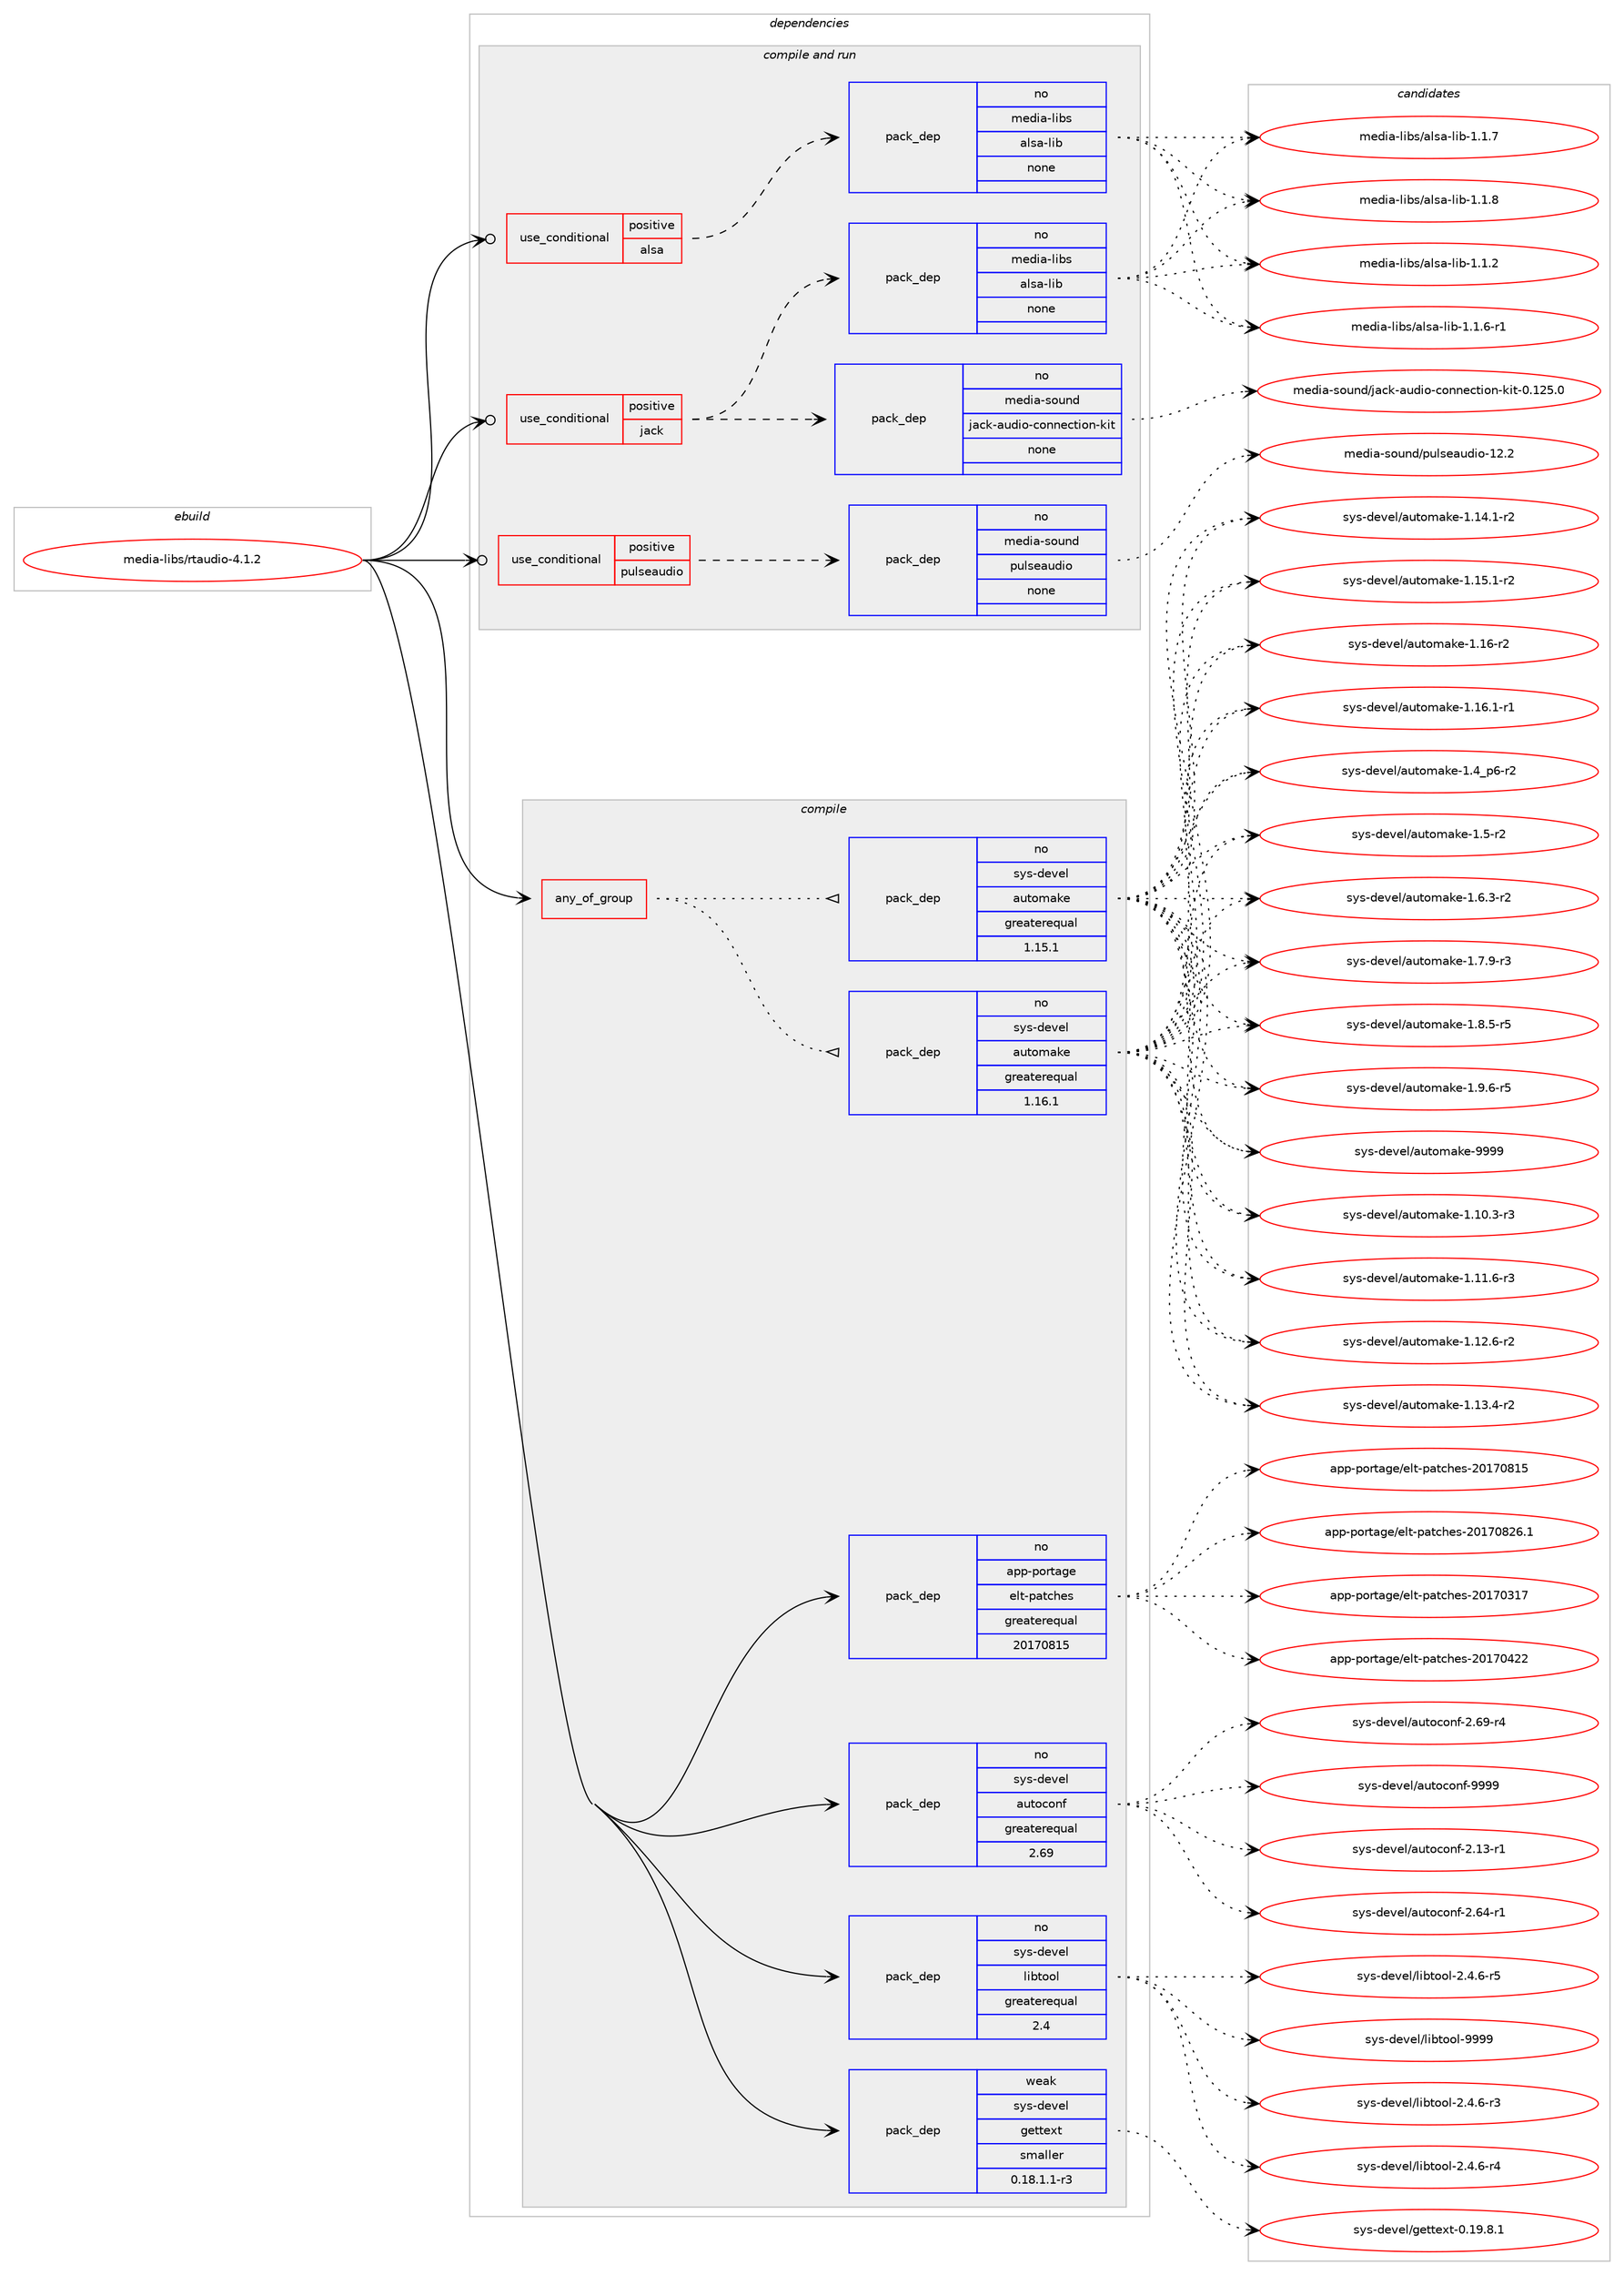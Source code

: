 digraph prolog {

# *************
# Graph options
# *************

newrank=true;
concentrate=true;
compound=true;
graph [rankdir=LR,fontname=Helvetica,fontsize=10,ranksep=1.5];#, ranksep=2.5, nodesep=0.2];
edge  [arrowhead=vee];
node  [fontname=Helvetica,fontsize=10];

# **********
# The ebuild
# **********

subgraph cluster_leftcol {
color=gray;
rank=same;
label=<<i>ebuild</i>>;
id [label="media-libs/rtaudio-4.1.2", color=red, width=4, href="../media-libs/rtaudio-4.1.2.svg"];
}

# ****************
# The dependencies
# ****************

subgraph cluster_midcol {
color=gray;
label=<<i>dependencies</i>>;
subgraph cluster_compile {
fillcolor="#eeeeee";
style=filled;
label=<<i>compile</i>>;
subgraph any25306 {
dependency1617955 [label=<<TABLE BORDER="0" CELLBORDER="1" CELLSPACING="0" CELLPADDING="4"><TR><TD CELLPADDING="10">any_of_group</TD></TR></TABLE>>, shape=none, color=red];subgraph pack1156066 {
dependency1617956 [label=<<TABLE BORDER="0" CELLBORDER="1" CELLSPACING="0" CELLPADDING="4" WIDTH="220"><TR><TD ROWSPAN="6" CELLPADDING="30">pack_dep</TD></TR><TR><TD WIDTH="110">no</TD></TR><TR><TD>sys-devel</TD></TR><TR><TD>automake</TD></TR><TR><TD>greaterequal</TD></TR><TR><TD>1.16.1</TD></TR></TABLE>>, shape=none, color=blue];
}
dependency1617955:e -> dependency1617956:w [weight=20,style="dotted",arrowhead="oinv"];
subgraph pack1156067 {
dependency1617957 [label=<<TABLE BORDER="0" CELLBORDER="1" CELLSPACING="0" CELLPADDING="4" WIDTH="220"><TR><TD ROWSPAN="6" CELLPADDING="30">pack_dep</TD></TR><TR><TD WIDTH="110">no</TD></TR><TR><TD>sys-devel</TD></TR><TR><TD>automake</TD></TR><TR><TD>greaterequal</TD></TR><TR><TD>1.15.1</TD></TR></TABLE>>, shape=none, color=blue];
}
dependency1617955:e -> dependency1617957:w [weight=20,style="dotted",arrowhead="oinv"];
}
id:e -> dependency1617955:w [weight=20,style="solid",arrowhead="vee"];
subgraph pack1156068 {
dependency1617958 [label=<<TABLE BORDER="0" CELLBORDER="1" CELLSPACING="0" CELLPADDING="4" WIDTH="220"><TR><TD ROWSPAN="6" CELLPADDING="30">pack_dep</TD></TR><TR><TD WIDTH="110">no</TD></TR><TR><TD>app-portage</TD></TR><TR><TD>elt-patches</TD></TR><TR><TD>greaterequal</TD></TR><TR><TD>20170815</TD></TR></TABLE>>, shape=none, color=blue];
}
id:e -> dependency1617958:w [weight=20,style="solid",arrowhead="vee"];
subgraph pack1156069 {
dependency1617959 [label=<<TABLE BORDER="0" CELLBORDER="1" CELLSPACING="0" CELLPADDING="4" WIDTH="220"><TR><TD ROWSPAN="6" CELLPADDING="30">pack_dep</TD></TR><TR><TD WIDTH="110">no</TD></TR><TR><TD>sys-devel</TD></TR><TR><TD>autoconf</TD></TR><TR><TD>greaterequal</TD></TR><TR><TD>2.69</TD></TR></TABLE>>, shape=none, color=blue];
}
id:e -> dependency1617959:w [weight=20,style="solid",arrowhead="vee"];
subgraph pack1156070 {
dependency1617960 [label=<<TABLE BORDER="0" CELLBORDER="1" CELLSPACING="0" CELLPADDING="4" WIDTH="220"><TR><TD ROWSPAN="6" CELLPADDING="30">pack_dep</TD></TR><TR><TD WIDTH="110">no</TD></TR><TR><TD>sys-devel</TD></TR><TR><TD>libtool</TD></TR><TR><TD>greaterequal</TD></TR><TR><TD>2.4</TD></TR></TABLE>>, shape=none, color=blue];
}
id:e -> dependency1617960:w [weight=20,style="solid",arrowhead="vee"];
subgraph pack1156071 {
dependency1617961 [label=<<TABLE BORDER="0" CELLBORDER="1" CELLSPACING="0" CELLPADDING="4" WIDTH="220"><TR><TD ROWSPAN="6" CELLPADDING="30">pack_dep</TD></TR><TR><TD WIDTH="110">weak</TD></TR><TR><TD>sys-devel</TD></TR><TR><TD>gettext</TD></TR><TR><TD>smaller</TD></TR><TR><TD>0.18.1.1-r3</TD></TR></TABLE>>, shape=none, color=blue];
}
id:e -> dependency1617961:w [weight=20,style="solid",arrowhead="vee"];
}
subgraph cluster_compileandrun {
fillcolor="#eeeeee";
style=filled;
label=<<i>compile and run</i>>;
subgraph cond435835 {
dependency1617962 [label=<<TABLE BORDER="0" CELLBORDER="1" CELLSPACING="0" CELLPADDING="4"><TR><TD ROWSPAN="3" CELLPADDING="10">use_conditional</TD></TR><TR><TD>positive</TD></TR><TR><TD>alsa</TD></TR></TABLE>>, shape=none, color=red];
subgraph pack1156072 {
dependency1617963 [label=<<TABLE BORDER="0" CELLBORDER="1" CELLSPACING="0" CELLPADDING="4" WIDTH="220"><TR><TD ROWSPAN="6" CELLPADDING="30">pack_dep</TD></TR><TR><TD WIDTH="110">no</TD></TR><TR><TD>media-libs</TD></TR><TR><TD>alsa-lib</TD></TR><TR><TD>none</TD></TR><TR><TD></TD></TR></TABLE>>, shape=none, color=blue];
}
dependency1617962:e -> dependency1617963:w [weight=20,style="dashed",arrowhead="vee"];
}
id:e -> dependency1617962:w [weight=20,style="solid",arrowhead="odotvee"];
subgraph cond435836 {
dependency1617964 [label=<<TABLE BORDER="0" CELLBORDER="1" CELLSPACING="0" CELLPADDING="4"><TR><TD ROWSPAN="3" CELLPADDING="10">use_conditional</TD></TR><TR><TD>positive</TD></TR><TR><TD>jack</TD></TR></TABLE>>, shape=none, color=red];
subgraph pack1156073 {
dependency1617965 [label=<<TABLE BORDER="0" CELLBORDER="1" CELLSPACING="0" CELLPADDING="4" WIDTH="220"><TR><TD ROWSPAN="6" CELLPADDING="30">pack_dep</TD></TR><TR><TD WIDTH="110">no</TD></TR><TR><TD>media-libs</TD></TR><TR><TD>alsa-lib</TD></TR><TR><TD>none</TD></TR><TR><TD></TD></TR></TABLE>>, shape=none, color=blue];
}
dependency1617964:e -> dependency1617965:w [weight=20,style="dashed",arrowhead="vee"];
subgraph pack1156074 {
dependency1617966 [label=<<TABLE BORDER="0" CELLBORDER="1" CELLSPACING="0" CELLPADDING="4" WIDTH="220"><TR><TD ROWSPAN="6" CELLPADDING="30">pack_dep</TD></TR><TR><TD WIDTH="110">no</TD></TR><TR><TD>media-sound</TD></TR><TR><TD>jack-audio-connection-kit</TD></TR><TR><TD>none</TD></TR><TR><TD></TD></TR></TABLE>>, shape=none, color=blue];
}
dependency1617964:e -> dependency1617966:w [weight=20,style="dashed",arrowhead="vee"];
}
id:e -> dependency1617964:w [weight=20,style="solid",arrowhead="odotvee"];
subgraph cond435837 {
dependency1617967 [label=<<TABLE BORDER="0" CELLBORDER="1" CELLSPACING="0" CELLPADDING="4"><TR><TD ROWSPAN="3" CELLPADDING="10">use_conditional</TD></TR><TR><TD>positive</TD></TR><TR><TD>pulseaudio</TD></TR></TABLE>>, shape=none, color=red];
subgraph pack1156075 {
dependency1617968 [label=<<TABLE BORDER="0" CELLBORDER="1" CELLSPACING="0" CELLPADDING="4" WIDTH="220"><TR><TD ROWSPAN="6" CELLPADDING="30">pack_dep</TD></TR><TR><TD WIDTH="110">no</TD></TR><TR><TD>media-sound</TD></TR><TR><TD>pulseaudio</TD></TR><TR><TD>none</TD></TR><TR><TD></TD></TR></TABLE>>, shape=none, color=blue];
}
dependency1617967:e -> dependency1617968:w [weight=20,style="dashed",arrowhead="vee"];
}
id:e -> dependency1617967:w [weight=20,style="solid",arrowhead="odotvee"];
}
subgraph cluster_run {
fillcolor="#eeeeee";
style=filled;
label=<<i>run</i>>;
}
}

# **************
# The candidates
# **************

subgraph cluster_choices {
rank=same;
color=gray;
label=<<i>candidates</i>>;

subgraph choice1156066 {
color=black;
nodesep=1;
choice11512111545100101118101108479711711611110997107101454946494846514511451 [label="sys-devel/automake-1.10.3-r3", color=red, width=4,href="../sys-devel/automake-1.10.3-r3.svg"];
choice11512111545100101118101108479711711611110997107101454946494946544511451 [label="sys-devel/automake-1.11.6-r3", color=red, width=4,href="../sys-devel/automake-1.11.6-r3.svg"];
choice11512111545100101118101108479711711611110997107101454946495046544511450 [label="sys-devel/automake-1.12.6-r2", color=red, width=4,href="../sys-devel/automake-1.12.6-r2.svg"];
choice11512111545100101118101108479711711611110997107101454946495146524511450 [label="sys-devel/automake-1.13.4-r2", color=red, width=4,href="../sys-devel/automake-1.13.4-r2.svg"];
choice11512111545100101118101108479711711611110997107101454946495246494511450 [label="sys-devel/automake-1.14.1-r2", color=red, width=4,href="../sys-devel/automake-1.14.1-r2.svg"];
choice11512111545100101118101108479711711611110997107101454946495346494511450 [label="sys-devel/automake-1.15.1-r2", color=red, width=4,href="../sys-devel/automake-1.15.1-r2.svg"];
choice1151211154510010111810110847971171161111099710710145494649544511450 [label="sys-devel/automake-1.16-r2", color=red, width=4,href="../sys-devel/automake-1.16-r2.svg"];
choice11512111545100101118101108479711711611110997107101454946495446494511449 [label="sys-devel/automake-1.16.1-r1", color=red, width=4,href="../sys-devel/automake-1.16.1-r1.svg"];
choice115121115451001011181011084797117116111109971071014549465295112544511450 [label="sys-devel/automake-1.4_p6-r2", color=red, width=4,href="../sys-devel/automake-1.4_p6-r2.svg"];
choice11512111545100101118101108479711711611110997107101454946534511450 [label="sys-devel/automake-1.5-r2", color=red, width=4,href="../sys-devel/automake-1.5-r2.svg"];
choice115121115451001011181011084797117116111109971071014549465446514511450 [label="sys-devel/automake-1.6.3-r2", color=red, width=4,href="../sys-devel/automake-1.6.3-r2.svg"];
choice115121115451001011181011084797117116111109971071014549465546574511451 [label="sys-devel/automake-1.7.9-r3", color=red, width=4,href="../sys-devel/automake-1.7.9-r3.svg"];
choice115121115451001011181011084797117116111109971071014549465646534511453 [label="sys-devel/automake-1.8.5-r5", color=red, width=4,href="../sys-devel/automake-1.8.5-r5.svg"];
choice115121115451001011181011084797117116111109971071014549465746544511453 [label="sys-devel/automake-1.9.6-r5", color=red, width=4,href="../sys-devel/automake-1.9.6-r5.svg"];
choice115121115451001011181011084797117116111109971071014557575757 [label="sys-devel/automake-9999", color=red, width=4,href="../sys-devel/automake-9999.svg"];
dependency1617956:e -> choice11512111545100101118101108479711711611110997107101454946494846514511451:w [style=dotted,weight="100"];
dependency1617956:e -> choice11512111545100101118101108479711711611110997107101454946494946544511451:w [style=dotted,weight="100"];
dependency1617956:e -> choice11512111545100101118101108479711711611110997107101454946495046544511450:w [style=dotted,weight="100"];
dependency1617956:e -> choice11512111545100101118101108479711711611110997107101454946495146524511450:w [style=dotted,weight="100"];
dependency1617956:e -> choice11512111545100101118101108479711711611110997107101454946495246494511450:w [style=dotted,weight="100"];
dependency1617956:e -> choice11512111545100101118101108479711711611110997107101454946495346494511450:w [style=dotted,weight="100"];
dependency1617956:e -> choice1151211154510010111810110847971171161111099710710145494649544511450:w [style=dotted,weight="100"];
dependency1617956:e -> choice11512111545100101118101108479711711611110997107101454946495446494511449:w [style=dotted,weight="100"];
dependency1617956:e -> choice115121115451001011181011084797117116111109971071014549465295112544511450:w [style=dotted,weight="100"];
dependency1617956:e -> choice11512111545100101118101108479711711611110997107101454946534511450:w [style=dotted,weight="100"];
dependency1617956:e -> choice115121115451001011181011084797117116111109971071014549465446514511450:w [style=dotted,weight="100"];
dependency1617956:e -> choice115121115451001011181011084797117116111109971071014549465546574511451:w [style=dotted,weight="100"];
dependency1617956:e -> choice115121115451001011181011084797117116111109971071014549465646534511453:w [style=dotted,weight="100"];
dependency1617956:e -> choice115121115451001011181011084797117116111109971071014549465746544511453:w [style=dotted,weight="100"];
dependency1617956:e -> choice115121115451001011181011084797117116111109971071014557575757:w [style=dotted,weight="100"];
}
subgraph choice1156067 {
color=black;
nodesep=1;
choice11512111545100101118101108479711711611110997107101454946494846514511451 [label="sys-devel/automake-1.10.3-r3", color=red, width=4,href="../sys-devel/automake-1.10.3-r3.svg"];
choice11512111545100101118101108479711711611110997107101454946494946544511451 [label="sys-devel/automake-1.11.6-r3", color=red, width=4,href="../sys-devel/automake-1.11.6-r3.svg"];
choice11512111545100101118101108479711711611110997107101454946495046544511450 [label="sys-devel/automake-1.12.6-r2", color=red, width=4,href="../sys-devel/automake-1.12.6-r2.svg"];
choice11512111545100101118101108479711711611110997107101454946495146524511450 [label="sys-devel/automake-1.13.4-r2", color=red, width=4,href="../sys-devel/automake-1.13.4-r2.svg"];
choice11512111545100101118101108479711711611110997107101454946495246494511450 [label="sys-devel/automake-1.14.1-r2", color=red, width=4,href="../sys-devel/automake-1.14.1-r2.svg"];
choice11512111545100101118101108479711711611110997107101454946495346494511450 [label="sys-devel/automake-1.15.1-r2", color=red, width=4,href="../sys-devel/automake-1.15.1-r2.svg"];
choice1151211154510010111810110847971171161111099710710145494649544511450 [label="sys-devel/automake-1.16-r2", color=red, width=4,href="../sys-devel/automake-1.16-r2.svg"];
choice11512111545100101118101108479711711611110997107101454946495446494511449 [label="sys-devel/automake-1.16.1-r1", color=red, width=4,href="../sys-devel/automake-1.16.1-r1.svg"];
choice115121115451001011181011084797117116111109971071014549465295112544511450 [label="sys-devel/automake-1.4_p6-r2", color=red, width=4,href="../sys-devel/automake-1.4_p6-r2.svg"];
choice11512111545100101118101108479711711611110997107101454946534511450 [label="sys-devel/automake-1.5-r2", color=red, width=4,href="../sys-devel/automake-1.5-r2.svg"];
choice115121115451001011181011084797117116111109971071014549465446514511450 [label="sys-devel/automake-1.6.3-r2", color=red, width=4,href="../sys-devel/automake-1.6.3-r2.svg"];
choice115121115451001011181011084797117116111109971071014549465546574511451 [label="sys-devel/automake-1.7.9-r3", color=red, width=4,href="../sys-devel/automake-1.7.9-r3.svg"];
choice115121115451001011181011084797117116111109971071014549465646534511453 [label="sys-devel/automake-1.8.5-r5", color=red, width=4,href="../sys-devel/automake-1.8.5-r5.svg"];
choice115121115451001011181011084797117116111109971071014549465746544511453 [label="sys-devel/automake-1.9.6-r5", color=red, width=4,href="../sys-devel/automake-1.9.6-r5.svg"];
choice115121115451001011181011084797117116111109971071014557575757 [label="sys-devel/automake-9999", color=red, width=4,href="../sys-devel/automake-9999.svg"];
dependency1617957:e -> choice11512111545100101118101108479711711611110997107101454946494846514511451:w [style=dotted,weight="100"];
dependency1617957:e -> choice11512111545100101118101108479711711611110997107101454946494946544511451:w [style=dotted,weight="100"];
dependency1617957:e -> choice11512111545100101118101108479711711611110997107101454946495046544511450:w [style=dotted,weight="100"];
dependency1617957:e -> choice11512111545100101118101108479711711611110997107101454946495146524511450:w [style=dotted,weight="100"];
dependency1617957:e -> choice11512111545100101118101108479711711611110997107101454946495246494511450:w [style=dotted,weight="100"];
dependency1617957:e -> choice11512111545100101118101108479711711611110997107101454946495346494511450:w [style=dotted,weight="100"];
dependency1617957:e -> choice1151211154510010111810110847971171161111099710710145494649544511450:w [style=dotted,weight="100"];
dependency1617957:e -> choice11512111545100101118101108479711711611110997107101454946495446494511449:w [style=dotted,weight="100"];
dependency1617957:e -> choice115121115451001011181011084797117116111109971071014549465295112544511450:w [style=dotted,weight="100"];
dependency1617957:e -> choice11512111545100101118101108479711711611110997107101454946534511450:w [style=dotted,weight="100"];
dependency1617957:e -> choice115121115451001011181011084797117116111109971071014549465446514511450:w [style=dotted,weight="100"];
dependency1617957:e -> choice115121115451001011181011084797117116111109971071014549465546574511451:w [style=dotted,weight="100"];
dependency1617957:e -> choice115121115451001011181011084797117116111109971071014549465646534511453:w [style=dotted,weight="100"];
dependency1617957:e -> choice115121115451001011181011084797117116111109971071014549465746544511453:w [style=dotted,weight="100"];
dependency1617957:e -> choice115121115451001011181011084797117116111109971071014557575757:w [style=dotted,weight="100"];
}
subgraph choice1156068 {
color=black;
nodesep=1;
choice97112112451121111141169710310147101108116451129711699104101115455048495548514955 [label="app-portage/elt-patches-20170317", color=red, width=4,href="../app-portage/elt-patches-20170317.svg"];
choice97112112451121111141169710310147101108116451129711699104101115455048495548525050 [label="app-portage/elt-patches-20170422", color=red, width=4,href="../app-portage/elt-patches-20170422.svg"];
choice97112112451121111141169710310147101108116451129711699104101115455048495548564953 [label="app-portage/elt-patches-20170815", color=red, width=4,href="../app-portage/elt-patches-20170815.svg"];
choice971121124511211111411697103101471011081164511297116991041011154550484955485650544649 [label="app-portage/elt-patches-20170826.1", color=red, width=4,href="../app-portage/elt-patches-20170826.1.svg"];
dependency1617958:e -> choice97112112451121111141169710310147101108116451129711699104101115455048495548514955:w [style=dotted,weight="100"];
dependency1617958:e -> choice97112112451121111141169710310147101108116451129711699104101115455048495548525050:w [style=dotted,weight="100"];
dependency1617958:e -> choice97112112451121111141169710310147101108116451129711699104101115455048495548564953:w [style=dotted,weight="100"];
dependency1617958:e -> choice971121124511211111411697103101471011081164511297116991041011154550484955485650544649:w [style=dotted,weight="100"];
}
subgraph choice1156069 {
color=black;
nodesep=1;
choice1151211154510010111810110847971171161119911111010245504649514511449 [label="sys-devel/autoconf-2.13-r1", color=red, width=4,href="../sys-devel/autoconf-2.13-r1.svg"];
choice1151211154510010111810110847971171161119911111010245504654524511449 [label="sys-devel/autoconf-2.64-r1", color=red, width=4,href="../sys-devel/autoconf-2.64-r1.svg"];
choice1151211154510010111810110847971171161119911111010245504654574511452 [label="sys-devel/autoconf-2.69-r4", color=red, width=4,href="../sys-devel/autoconf-2.69-r4.svg"];
choice115121115451001011181011084797117116111991111101024557575757 [label="sys-devel/autoconf-9999", color=red, width=4,href="../sys-devel/autoconf-9999.svg"];
dependency1617959:e -> choice1151211154510010111810110847971171161119911111010245504649514511449:w [style=dotted,weight="100"];
dependency1617959:e -> choice1151211154510010111810110847971171161119911111010245504654524511449:w [style=dotted,weight="100"];
dependency1617959:e -> choice1151211154510010111810110847971171161119911111010245504654574511452:w [style=dotted,weight="100"];
dependency1617959:e -> choice115121115451001011181011084797117116111991111101024557575757:w [style=dotted,weight="100"];
}
subgraph choice1156070 {
color=black;
nodesep=1;
choice1151211154510010111810110847108105981161111111084550465246544511451 [label="sys-devel/libtool-2.4.6-r3", color=red, width=4,href="../sys-devel/libtool-2.4.6-r3.svg"];
choice1151211154510010111810110847108105981161111111084550465246544511452 [label="sys-devel/libtool-2.4.6-r4", color=red, width=4,href="../sys-devel/libtool-2.4.6-r4.svg"];
choice1151211154510010111810110847108105981161111111084550465246544511453 [label="sys-devel/libtool-2.4.6-r5", color=red, width=4,href="../sys-devel/libtool-2.4.6-r5.svg"];
choice1151211154510010111810110847108105981161111111084557575757 [label="sys-devel/libtool-9999", color=red, width=4,href="../sys-devel/libtool-9999.svg"];
dependency1617960:e -> choice1151211154510010111810110847108105981161111111084550465246544511451:w [style=dotted,weight="100"];
dependency1617960:e -> choice1151211154510010111810110847108105981161111111084550465246544511452:w [style=dotted,weight="100"];
dependency1617960:e -> choice1151211154510010111810110847108105981161111111084550465246544511453:w [style=dotted,weight="100"];
dependency1617960:e -> choice1151211154510010111810110847108105981161111111084557575757:w [style=dotted,weight="100"];
}
subgraph choice1156071 {
color=black;
nodesep=1;
choice1151211154510010111810110847103101116116101120116454846495746564649 [label="sys-devel/gettext-0.19.8.1", color=red, width=4,href="../sys-devel/gettext-0.19.8.1.svg"];
dependency1617961:e -> choice1151211154510010111810110847103101116116101120116454846495746564649:w [style=dotted,weight="100"];
}
subgraph choice1156072 {
color=black;
nodesep=1;
choice1091011001059745108105981154797108115974510810598454946494650 [label="media-libs/alsa-lib-1.1.2", color=red, width=4,href="../media-libs/alsa-lib-1.1.2.svg"];
choice10910110010597451081059811547971081159745108105984549464946544511449 [label="media-libs/alsa-lib-1.1.6-r1", color=red, width=4,href="../media-libs/alsa-lib-1.1.6-r1.svg"];
choice1091011001059745108105981154797108115974510810598454946494655 [label="media-libs/alsa-lib-1.1.7", color=red, width=4,href="../media-libs/alsa-lib-1.1.7.svg"];
choice1091011001059745108105981154797108115974510810598454946494656 [label="media-libs/alsa-lib-1.1.8", color=red, width=4,href="../media-libs/alsa-lib-1.1.8.svg"];
dependency1617963:e -> choice1091011001059745108105981154797108115974510810598454946494650:w [style=dotted,weight="100"];
dependency1617963:e -> choice10910110010597451081059811547971081159745108105984549464946544511449:w [style=dotted,weight="100"];
dependency1617963:e -> choice1091011001059745108105981154797108115974510810598454946494655:w [style=dotted,weight="100"];
dependency1617963:e -> choice1091011001059745108105981154797108115974510810598454946494656:w [style=dotted,weight="100"];
}
subgraph choice1156073 {
color=black;
nodesep=1;
choice1091011001059745108105981154797108115974510810598454946494650 [label="media-libs/alsa-lib-1.1.2", color=red, width=4,href="../media-libs/alsa-lib-1.1.2.svg"];
choice10910110010597451081059811547971081159745108105984549464946544511449 [label="media-libs/alsa-lib-1.1.6-r1", color=red, width=4,href="../media-libs/alsa-lib-1.1.6-r1.svg"];
choice1091011001059745108105981154797108115974510810598454946494655 [label="media-libs/alsa-lib-1.1.7", color=red, width=4,href="../media-libs/alsa-lib-1.1.7.svg"];
choice1091011001059745108105981154797108115974510810598454946494656 [label="media-libs/alsa-lib-1.1.8", color=red, width=4,href="../media-libs/alsa-lib-1.1.8.svg"];
dependency1617965:e -> choice1091011001059745108105981154797108115974510810598454946494650:w [style=dotted,weight="100"];
dependency1617965:e -> choice10910110010597451081059811547971081159745108105984549464946544511449:w [style=dotted,weight="100"];
dependency1617965:e -> choice1091011001059745108105981154797108115974510810598454946494655:w [style=dotted,weight="100"];
dependency1617965:e -> choice1091011001059745108105981154797108115974510810598454946494656:w [style=dotted,weight="100"];
}
subgraph choice1156074 {
color=black;
nodesep=1;
choice10910110010597451151111171101004710697991074597117100105111459911111011010199116105111110451071051164548464950534648 [label="media-sound/jack-audio-connection-kit-0.125.0", color=red, width=4,href="../media-sound/jack-audio-connection-kit-0.125.0.svg"];
dependency1617966:e -> choice10910110010597451151111171101004710697991074597117100105111459911111011010199116105111110451071051164548464950534648:w [style=dotted,weight="100"];
}
subgraph choice1156075 {
color=black;
nodesep=1;
choice109101100105974511511111711010047112117108115101971171001051114549504650 [label="media-sound/pulseaudio-12.2", color=red, width=4,href="../media-sound/pulseaudio-12.2.svg"];
dependency1617968:e -> choice109101100105974511511111711010047112117108115101971171001051114549504650:w [style=dotted,weight="100"];
}
}

}
